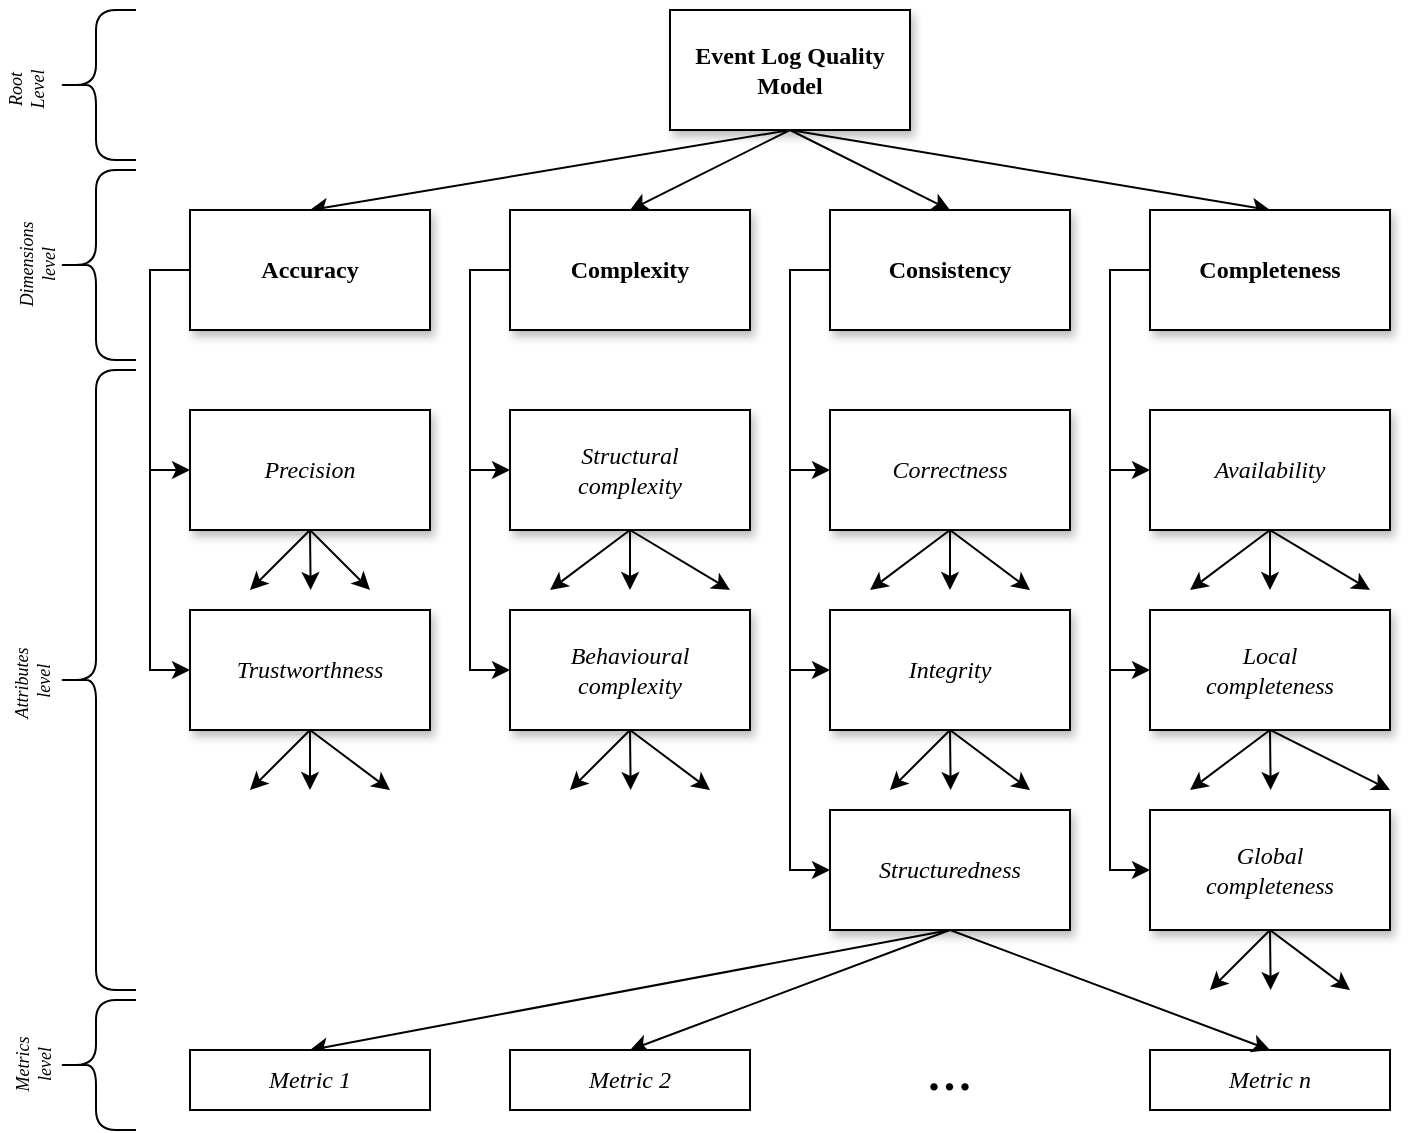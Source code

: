<mxfile version="20.3.0" type="device"><diagram id="vHGs0mIwXRWad7QEI15W" name="Page-1"><mxGraphModel dx="1422" dy="865" grid="1" gridSize="5" guides="1" tooltips="1" connect="1" arrows="1" fold="1" page="1" pageScale="1" pageWidth="850" pageHeight="1100" math="0" shadow="0"><root><mxCell id="0"/><mxCell id="1" parent="0"/><mxCell id="nG_LMjVuZ112fFesDC7K-26" style="edgeStyle=none;rounded=0;orthogonalLoop=1;jettySize=auto;html=1;exitX=0.5;exitY=1;exitDx=0;exitDy=0;entryX=0.5;entryY=0;entryDx=0;entryDy=0;fontFamily=Times New Roman;" parent="1" source="nG_LMjVuZ112fFesDC7K-1" target="nG_LMjVuZ112fFesDC7K-2" edge="1"><mxGeometry relative="1" as="geometry"/></mxCell><mxCell id="nG_LMjVuZ112fFesDC7K-27" style="edgeStyle=none;rounded=0;orthogonalLoop=1;jettySize=auto;html=1;exitX=0.5;exitY=1;exitDx=0;exitDy=0;entryX=0.5;entryY=0;entryDx=0;entryDy=0;fontFamily=Times New Roman;" parent="1" source="nG_LMjVuZ112fFesDC7K-1" target="nG_LMjVuZ112fFesDC7K-3" edge="1"><mxGeometry relative="1" as="geometry"/></mxCell><mxCell id="nG_LMjVuZ112fFesDC7K-28" style="edgeStyle=none;rounded=0;orthogonalLoop=1;jettySize=auto;html=1;exitX=0.5;exitY=1;exitDx=0;exitDy=0;entryX=0.5;entryY=0;entryDx=0;entryDy=0;fontFamily=Times New Roman;" parent="1" source="nG_LMjVuZ112fFesDC7K-1" target="nG_LMjVuZ112fFesDC7K-5" edge="1"><mxGeometry relative="1" as="geometry"/></mxCell><mxCell id="nG_LMjVuZ112fFesDC7K-29" style="edgeStyle=none;rounded=0;orthogonalLoop=1;jettySize=auto;html=1;exitX=0.5;exitY=1;exitDx=0;exitDy=0;entryX=0.5;entryY=0;entryDx=0;entryDy=0;fontFamily=Times New Roman;" parent="1" source="nG_LMjVuZ112fFesDC7K-1" target="nG_LMjVuZ112fFesDC7K-4" edge="1"><mxGeometry relative="1" as="geometry"/></mxCell><mxCell id="nG_LMjVuZ112fFesDC7K-1" value="&lt;b&gt;Event Log Quality Model&lt;/b&gt;" style="rounded=0;whiteSpace=wrap;html=1;gradientColor=none;shadow=1;fontFamily=Times New Roman;" parent="1" vertex="1"><mxGeometry x="360" y="100" width="120" height="60" as="geometry"/></mxCell><mxCell id="nG_LMjVuZ112fFesDC7K-45" style="edgeStyle=orthogonalEdgeStyle;rounded=0;orthogonalLoop=1;jettySize=auto;html=1;exitX=0;exitY=0.5;exitDx=0;exitDy=0;entryX=0;entryY=0.5;entryDx=0;entryDy=0;fontFamily=Times New Roman;" parent="1" source="nG_LMjVuZ112fFesDC7K-2" target="nG_LMjVuZ112fFesDC7K-11" edge="1"><mxGeometry relative="1" as="geometry"/></mxCell><mxCell id="nG_LMjVuZ112fFesDC7K-46" style="edgeStyle=orthogonalEdgeStyle;rounded=0;orthogonalLoop=1;jettySize=auto;html=1;exitX=0;exitY=0.5;exitDx=0;exitDy=0;entryX=0;entryY=0.5;entryDx=0;entryDy=0;fontFamily=Times New Roman;" parent="1" source="nG_LMjVuZ112fFesDC7K-2" target="nG_LMjVuZ112fFesDC7K-16" edge="1"><mxGeometry relative="1" as="geometry"/></mxCell><mxCell id="nG_LMjVuZ112fFesDC7K-48" style="edgeStyle=orthogonalEdgeStyle;rounded=0;orthogonalLoop=1;jettySize=auto;html=1;exitX=0;exitY=0.5;exitDx=0;exitDy=0;entryX=0;entryY=0.5;entryDx=0;entryDy=0;fontFamily=Times New Roman;" parent="1" source="nG_LMjVuZ112fFesDC7K-2" target="nG_LMjVuZ112fFesDC7K-17" edge="1"><mxGeometry relative="1" as="geometry"/></mxCell><mxCell id="nG_LMjVuZ112fFesDC7K-2" value="&lt;b&gt;Consistency&lt;span style=&quot;font-size: 0px; white-space: nowrap;&quot;&gt;%3CmxGraphModel%3E%3Croot%3E%3CmxCell%20id%3D%220%22%2F%3E%3CmxCell%20id%3D%221%22%20parent%3D%220%22%2F%3E%3CmxCell%20id%3D%222%22%20value%3D%22Event%20log%22%20style%3D%22rounded%3D0%3BwhiteSpace%3Dwrap%3Bhtml%3D1%3B%22%20vertex%3D%221%22%20parent%3D%221%22%3E%3CmxGeometry%20x%3D%22360%22%20y%3D%22100%22%20width%3D%22120%22%20height%3D%2260%22%20as%3D%22geometry%22%2F%3E%3C%2FmxCell%3E%3C%2Froot%3E%3C%2FmxGraphModel%3E&lt;/span&gt;&lt;/b&gt;" style="rounded=0;whiteSpace=wrap;html=1;gradientColor=none;shadow=1;fontFamily=Times New Roman;" parent="1" vertex="1"><mxGeometry x="440" y="200" width="120" height="60" as="geometry"/></mxCell><mxCell id="nG_LMjVuZ112fFesDC7K-43" style="edgeStyle=orthogonalEdgeStyle;rounded=0;orthogonalLoop=1;jettySize=auto;html=1;exitX=0;exitY=0.5;exitDx=0;exitDy=0;entryX=0;entryY=0.5;entryDx=0;entryDy=0;fontFamily=Times New Roman;" parent="1" source="nG_LMjVuZ112fFesDC7K-3" target="nG_LMjVuZ112fFesDC7K-15" edge="1"><mxGeometry relative="1" as="geometry"/></mxCell><mxCell id="nG_LMjVuZ112fFesDC7K-44" style="edgeStyle=orthogonalEdgeStyle;rounded=0;orthogonalLoop=1;jettySize=auto;html=1;exitX=0;exitY=0.5;exitDx=0;exitDy=0;entryX=0;entryY=0.5;entryDx=0;entryDy=0;fontFamily=Times New Roman;" parent="1" source="nG_LMjVuZ112fFesDC7K-3" target="nG_LMjVuZ112fFesDC7K-10" edge="1"><mxGeometry relative="1" as="geometry"/></mxCell><mxCell id="nG_LMjVuZ112fFesDC7K-3" value="&lt;b&gt;Complexity&lt;/b&gt;" style="rounded=0;whiteSpace=wrap;html=1;gradientColor=none;shadow=1;fontFamily=Times New Roman;" parent="1" vertex="1"><mxGeometry x="280" y="200" width="120" height="60" as="geometry"/></mxCell><mxCell id="nG_LMjVuZ112fFesDC7K-41" style="edgeStyle=orthogonalEdgeStyle;rounded=0;orthogonalLoop=1;jettySize=auto;html=1;exitX=0;exitY=0.5;exitDx=0;exitDy=0;entryX=0;entryY=0.5;entryDx=0;entryDy=0;fontFamily=Times New Roman;" parent="1" source="nG_LMjVuZ112fFesDC7K-4" target="nG_LMjVuZ112fFesDC7K-6" edge="1"><mxGeometry relative="1" as="geometry"/></mxCell><mxCell id="nG_LMjVuZ112fFesDC7K-42" style="edgeStyle=orthogonalEdgeStyle;rounded=0;orthogonalLoop=1;jettySize=auto;html=1;exitX=0;exitY=0.5;exitDx=0;exitDy=0;entryX=0;entryY=0.5;entryDx=0;entryDy=0;fontFamily=Times New Roman;" parent="1" source="nG_LMjVuZ112fFesDC7K-4" target="nG_LMjVuZ112fFesDC7K-13" edge="1"><mxGeometry relative="1" as="geometry"/></mxCell><mxCell id="nG_LMjVuZ112fFesDC7K-4" value="&lt;b&gt;Accuracy&lt;/b&gt;" style="rounded=0;whiteSpace=wrap;html=1;gradientColor=none;shadow=1;fontFamily=Times New Roman;" parent="1" vertex="1"><mxGeometry x="120" y="200" width="120" height="60" as="geometry"/></mxCell><mxCell id="nG_LMjVuZ112fFesDC7K-49" style="edgeStyle=orthogonalEdgeStyle;rounded=0;orthogonalLoop=1;jettySize=auto;html=1;exitX=0;exitY=0.5;exitDx=0;exitDy=0;entryX=0;entryY=0.5;entryDx=0;entryDy=0;fontFamily=Times New Roman;" parent="1" source="nG_LMjVuZ112fFesDC7K-5" target="nG_LMjVuZ112fFesDC7K-18" edge="1"><mxGeometry relative="1" as="geometry"/></mxCell><mxCell id="nG_LMjVuZ112fFesDC7K-50" style="edgeStyle=orthogonalEdgeStyle;rounded=0;orthogonalLoop=1;jettySize=auto;html=1;exitX=0;exitY=0.5;exitDx=0;exitDy=0;entryX=0;entryY=0.5;entryDx=0;entryDy=0;fontFamily=Times New Roman;" parent="1" source="nG_LMjVuZ112fFesDC7K-5" target="nG_LMjVuZ112fFesDC7K-9" edge="1"><mxGeometry relative="1" as="geometry"/></mxCell><mxCell id="nG_LMjVuZ112fFesDC7K-51" style="edgeStyle=orthogonalEdgeStyle;rounded=0;orthogonalLoop=1;jettySize=auto;html=1;exitX=0;exitY=0.5;exitDx=0;exitDy=0;entryX=0;entryY=0.5;entryDx=0;entryDy=0;fontFamily=Times New Roman;" parent="1" source="nG_LMjVuZ112fFesDC7K-5" target="nG_LMjVuZ112fFesDC7K-14" edge="1"><mxGeometry relative="1" as="geometry"/></mxCell><mxCell id="nG_LMjVuZ112fFesDC7K-5" value="&lt;b&gt;Completeness&lt;/b&gt;" style="rounded=0;whiteSpace=wrap;html=1;gradientColor=none;shadow=1;comic=0;glass=0;fontFamily=Times New Roman;" parent="1" vertex="1"><mxGeometry x="600" y="200" width="120" height="60" as="geometry"/></mxCell><mxCell id="nG_LMjVuZ112fFesDC7K-30" style="edgeStyle=none;rounded=0;orthogonalLoop=1;jettySize=auto;html=1;exitX=0.5;exitY=1;exitDx=0;exitDy=0;fontFamily=Times New Roman;" parent="1" source="nG_LMjVuZ112fFesDC7K-6" edge="1"><mxGeometry relative="1" as="geometry"><mxPoint x="150" y="390" as="targetPoint"/></mxGeometry></mxCell><mxCell id="nG_LMjVuZ112fFesDC7K-31" style="edgeStyle=none;rounded=0;orthogonalLoop=1;jettySize=auto;html=1;exitX=0.5;exitY=1;exitDx=0;exitDy=0;fontFamily=Times New Roman;" parent="1" source="nG_LMjVuZ112fFesDC7K-6" edge="1"><mxGeometry relative="1" as="geometry"><mxPoint x="210" y="390" as="targetPoint"/></mxGeometry></mxCell><mxCell id="nG_LMjVuZ112fFesDC7K-56" style="edgeStyle=none;rounded=0;orthogonalLoop=1;jettySize=auto;html=1;exitX=0.5;exitY=1;exitDx=0;exitDy=0;fontFamily=Times New Roman;" parent="1" source="nG_LMjVuZ112fFesDC7K-6" edge="1"><mxGeometry relative="1" as="geometry"><mxPoint x="180.333" y="390" as="targetPoint"/></mxGeometry></mxCell><mxCell id="nG_LMjVuZ112fFesDC7K-6" value="&lt;i&gt;Precision&lt;/i&gt;" style="rounded=0;whiteSpace=wrap;html=1;gradientColor=none;shadow=1;fontFamily=Times New Roman;" parent="1" vertex="1"><mxGeometry x="120" y="300" width="120" height="60" as="geometry"/></mxCell><mxCell id="nG_LMjVuZ112fFesDC7K-38" style="edgeStyle=none;rounded=0;orthogonalLoop=1;jettySize=auto;html=1;exitX=0.5;exitY=1;exitDx=0;exitDy=0;fontFamily=Times New Roman;" parent="1" source="nG_LMjVuZ112fFesDC7K-9" edge="1"><mxGeometry relative="1" as="geometry"><mxPoint x="620" y="390" as="targetPoint"/></mxGeometry></mxCell><mxCell id="nG_LMjVuZ112fFesDC7K-39" style="edgeStyle=none;rounded=0;orthogonalLoop=1;jettySize=auto;html=1;exitX=0.5;exitY=1;exitDx=0;exitDy=0;fontFamily=Times New Roman;" parent="1" source="nG_LMjVuZ112fFesDC7K-9" edge="1"><mxGeometry relative="1" as="geometry"><mxPoint x="660" y="390" as="targetPoint"/></mxGeometry></mxCell><mxCell id="nG_LMjVuZ112fFesDC7K-40" style="edgeStyle=none;rounded=0;orthogonalLoop=1;jettySize=auto;html=1;exitX=0.5;exitY=1;exitDx=0;exitDy=0;fontFamily=Times New Roman;" parent="1" source="nG_LMjVuZ112fFesDC7K-9" edge="1"><mxGeometry relative="1" as="geometry"><mxPoint x="710" y="390" as="targetPoint"/></mxGeometry></mxCell><mxCell id="nG_LMjVuZ112fFesDC7K-9" value="&lt;i&gt;Availability&lt;/i&gt;" style="rounded=0;whiteSpace=wrap;html=1;gradientColor=none;shadow=1;fontFamily=Times New Roman;" parent="1" vertex="1"><mxGeometry x="600" y="300" width="120" height="60" as="geometry"/></mxCell><mxCell id="nG_LMjVuZ112fFesDC7K-32" style="edgeStyle=none;rounded=0;orthogonalLoop=1;jettySize=auto;html=1;exitX=0.5;exitY=1;exitDx=0;exitDy=0;fontFamily=Times New Roman;" parent="1" source="nG_LMjVuZ112fFesDC7K-10" edge="1"><mxGeometry relative="1" as="geometry"><mxPoint x="300" y="390" as="targetPoint"/></mxGeometry></mxCell><mxCell id="nG_LMjVuZ112fFesDC7K-33" style="edgeStyle=none;rounded=0;orthogonalLoop=1;jettySize=auto;html=1;exitX=0.5;exitY=1;exitDx=0;exitDy=0;fontFamily=Times New Roman;" parent="1" source="nG_LMjVuZ112fFesDC7K-10" edge="1"><mxGeometry relative="1" as="geometry"><mxPoint x="340" y="390" as="targetPoint"/></mxGeometry></mxCell><mxCell id="nG_LMjVuZ112fFesDC7K-34" style="edgeStyle=none;rounded=0;orthogonalLoop=1;jettySize=auto;html=1;exitX=0.5;exitY=1;exitDx=0;exitDy=0;fontFamily=Times New Roman;" parent="1" source="nG_LMjVuZ112fFesDC7K-10" edge="1"><mxGeometry relative="1" as="geometry"><mxPoint x="390" y="390" as="targetPoint"/></mxGeometry></mxCell><mxCell id="nG_LMjVuZ112fFesDC7K-10" value="&lt;i&gt;Structural&lt;br&gt;complexity&lt;/i&gt;" style="rounded=0;whiteSpace=wrap;html=1;gradientColor=none;shadow=1;fontFamily=Times New Roman;" parent="1" vertex="1"><mxGeometry x="280" y="300" width="120" height="60" as="geometry"/></mxCell><mxCell id="nG_LMjVuZ112fFesDC7K-35" style="edgeStyle=none;rounded=0;orthogonalLoop=1;jettySize=auto;html=1;exitX=0.5;exitY=1;exitDx=0;exitDy=0;fontFamily=Times New Roman;" parent="1" source="nG_LMjVuZ112fFesDC7K-11" edge="1"><mxGeometry relative="1" as="geometry"><mxPoint x="460" y="390" as="targetPoint"/></mxGeometry></mxCell><mxCell id="nG_LMjVuZ112fFesDC7K-36" style="edgeStyle=none;rounded=0;orthogonalLoop=1;jettySize=auto;html=1;exitX=0.5;exitY=1;exitDx=0;exitDy=0;fontFamily=Times New Roman;" parent="1" source="nG_LMjVuZ112fFesDC7K-11" edge="1"><mxGeometry relative="1" as="geometry"><mxPoint x="500" y="390" as="targetPoint"/></mxGeometry></mxCell><mxCell id="nG_LMjVuZ112fFesDC7K-37" style="edgeStyle=none;rounded=0;orthogonalLoop=1;jettySize=auto;html=1;exitX=0.5;exitY=1;exitDx=0;exitDy=0;fontFamily=Times New Roman;" parent="1" source="nG_LMjVuZ112fFesDC7K-11" edge="1"><mxGeometry relative="1" as="geometry"><mxPoint x="540" y="390" as="targetPoint"/></mxGeometry></mxCell><mxCell id="nG_LMjVuZ112fFesDC7K-11" value="&lt;i&gt;Correctness&lt;/i&gt;" style="rounded=0;whiteSpace=wrap;html=1;gradientColor=none;shadow=1;fontFamily=Times New Roman;" parent="1" vertex="1"><mxGeometry x="440" y="300" width="120" height="60" as="geometry"/></mxCell><mxCell id="nG_LMjVuZ112fFesDC7K-55" style="edgeStyle=none;rounded=0;orthogonalLoop=1;jettySize=auto;html=1;exitX=0.5;exitY=1;exitDx=0;exitDy=0;fontFamily=Times New Roman;" parent="1" source="nG_LMjVuZ112fFesDC7K-13" edge="1"><mxGeometry relative="1" as="geometry"><mxPoint x="150" y="490" as="targetPoint"/></mxGeometry></mxCell><mxCell id="nG_LMjVuZ112fFesDC7K-57" style="edgeStyle=none;rounded=0;orthogonalLoop=1;jettySize=auto;html=1;exitX=0.5;exitY=1;exitDx=0;exitDy=0;fontFamily=Times New Roman;" parent="1" source="nG_LMjVuZ112fFesDC7K-13" edge="1"><mxGeometry relative="1" as="geometry"><mxPoint x="180" y="490" as="targetPoint"/></mxGeometry></mxCell><mxCell id="nG_LMjVuZ112fFesDC7K-58" style="edgeStyle=none;rounded=0;orthogonalLoop=1;jettySize=auto;html=1;exitX=0.5;exitY=1;exitDx=0;exitDy=0;fontFamily=Times New Roman;" parent="1" source="nG_LMjVuZ112fFesDC7K-13" edge="1"><mxGeometry relative="1" as="geometry"><mxPoint x="220" y="490" as="targetPoint"/></mxGeometry></mxCell><mxCell id="nG_LMjVuZ112fFesDC7K-13" value="&lt;i&gt;Trustworthness&lt;/i&gt;" style="rounded=0;whiteSpace=wrap;html=1;gradientColor=none;shadow=1;fontFamily=Times New Roman;" parent="1" vertex="1"><mxGeometry x="120" y="400" width="120" height="60" as="geometry"/></mxCell><mxCell id="nG_LMjVuZ112fFesDC7K-65" style="edgeStyle=none;rounded=0;orthogonalLoop=1;jettySize=auto;html=1;exitX=0.5;exitY=1;exitDx=0;exitDy=0;fontFamily=Times New Roman;" parent="1" source="nG_LMjVuZ112fFesDC7K-14" edge="1"><mxGeometry relative="1" as="geometry"><mxPoint x="620" y="490" as="targetPoint"/></mxGeometry></mxCell><mxCell id="nG_LMjVuZ112fFesDC7K-66" style="edgeStyle=none;rounded=0;orthogonalLoop=1;jettySize=auto;html=1;exitX=0.5;exitY=1;exitDx=0;exitDy=0;fontFamily=Times New Roman;" parent="1" source="nG_LMjVuZ112fFesDC7K-14" edge="1"><mxGeometry relative="1" as="geometry"><mxPoint x="660.333" y="490" as="targetPoint"/></mxGeometry></mxCell><mxCell id="nG_LMjVuZ112fFesDC7K-67" style="edgeStyle=none;rounded=0;orthogonalLoop=1;jettySize=auto;html=1;exitX=0.5;exitY=1;exitDx=0;exitDy=0;fontFamily=Times New Roman;" parent="1" source="nG_LMjVuZ112fFesDC7K-14" edge="1"><mxGeometry relative="1" as="geometry"><mxPoint x="720" y="490" as="targetPoint"/></mxGeometry></mxCell><mxCell id="nG_LMjVuZ112fFesDC7K-14" value="&lt;i&gt;Local &lt;br&gt;completeness&lt;/i&gt;" style="rounded=0;whiteSpace=wrap;html=1;shadow=1;fontFamily=Times New Roman;" parent="1" vertex="1"><mxGeometry x="600" y="400" width="120" height="60" as="geometry"/></mxCell><mxCell id="nG_LMjVuZ112fFesDC7K-59" style="edgeStyle=none;rounded=0;orthogonalLoop=1;jettySize=auto;html=1;exitX=0.5;exitY=1;exitDx=0;exitDy=0;fontFamily=Times New Roman;" parent="1" source="nG_LMjVuZ112fFesDC7K-15" edge="1"><mxGeometry relative="1" as="geometry"><mxPoint x="310" y="490" as="targetPoint"/></mxGeometry></mxCell><mxCell id="nG_LMjVuZ112fFesDC7K-60" style="edgeStyle=none;rounded=0;orthogonalLoop=1;jettySize=auto;html=1;exitX=0.5;exitY=1;exitDx=0;exitDy=0;fontFamily=Times New Roman;" parent="1" source="nG_LMjVuZ112fFesDC7K-15" edge="1"><mxGeometry relative="1" as="geometry"><mxPoint x="340.333" y="490" as="targetPoint"/></mxGeometry></mxCell><mxCell id="nG_LMjVuZ112fFesDC7K-61" style="edgeStyle=none;rounded=0;orthogonalLoop=1;jettySize=auto;html=1;exitX=0.5;exitY=1;exitDx=0;exitDy=0;fontFamily=Times New Roman;" parent="1" source="nG_LMjVuZ112fFesDC7K-15" edge="1"><mxGeometry relative="1" as="geometry"><mxPoint x="380" y="490" as="targetPoint"/></mxGeometry></mxCell><mxCell id="nG_LMjVuZ112fFesDC7K-15" value="&lt;i&gt;Behavioural &lt;br&gt;complexity&lt;/i&gt;" style="rounded=0;whiteSpace=wrap;html=1;gradientColor=none;shadow=1;fontFamily=Times New Roman;" parent="1" vertex="1"><mxGeometry x="280" y="400" width="120" height="60" as="geometry"/></mxCell><mxCell id="nG_LMjVuZ112fFesDC7K-62" style="edgeStyle=none;rounded=0;orthogonalLoop=1;jettySize=auto;html=1;exitX=0.5;exitY=1;exitDx=0;exitDy=0;fontFamily=Times New Roman;" parent="1" source="nG_LMjVuZ112fFesDC7K-16" edge="1"><mxGeometry relative="1" as="geometry"><mxPoint x="470" y="490" as="targetPoint"/></mxGeometry></mxCell><mxCell id="nG_LMjVuZ112fFesDC7K-63" style="edgeStyle=none;rounded=0;orthogonalLoop=1;jettySize=auto;html=1;exitX=0.5;exitY=1;exitDx=0;exitDy=0;fontFamily=Times New Roman;" parent="1" source="nG_LMjVuZ112fFesDC7K-16" edge="1"><mxGeometry relative="1" as="geometry"><mxPoint x="500.333" y="490" as="targetPoint"/></mxGeometry></mxCell><mxCell id="nG_LMjVuZ112fFesDC7K-64" style="edgeStyle=none;rounded=0;orthogonalLoop=1;jettySize=auto;html=1;exitX=0.5;exitY=1;exitDx=0;exitDy=0;fontFamily=Times New Roman;" parent="1" source="nG_LMjVuZ112fFesDC7K-16" edge="1"><mxGeometry relative="1" as="geometry"><mxPoint x="540" y="490" as="targetPoint"/></mxGeometry></mxCell><mxCell id="nG_LMjVuZ112fFesDC7K-16" value="&lt;i&gt;Integrity&lt;/i&gt;" style="rounded=0;whiteSpace=wrap;html=1;gradientColor=none;shadow=1;fontFamily=Times New Roman;" parent="1" vertex="1"><mxGeometry x="440" y="400" width="120" height="60" as="geometry"/></mxCell><mxCell id="nG_LMjVuZ112fFesDC7K-24" style="rounded=0;orthogonalLoop=1;jettySize=auto;html=1;exitX=0.5;exitY=1;exitDx=0;exitDy=0;entryX=0.5;entryY=0;entryDx=0;entryDy=0;fontFamily=Times New Roman;" parent="1" source="nG_LMjVuZ112fFesDC7K-17" target="nG_LMjVuZ112fFesDC7K-20" edge="1"><mxGeometry relative="1" as="geometry"/></mxCell><mxCell id="nG_LMjVuZ112fFesDC7K-25" style="edgeStyle=none;rounded=0;orthogonalLoop=1;jettySize=auto;html=1;exitX=0.5;exitY=1;exitDx=0;exitDy=0;entryX=0.5;entryY=0;entryDx=0;entryDy=0;fontFamily=Times New Roman;" parent="1" source="nG_LMjVuZ112fFesDC7K-17" target="nG_LMjVuZ112fFesDC7K-19" edge="1"><mxGeometry relative="1" as="geometry"/></mxCell><mxCell id="nG_LMjVuZ112fFesDC7K-17" value="&lt;i&gt;Structuredness&lt;/i&gt;" style="rounded=0;whiteSpace=wrap;html=1;gradientColor=none;shadow=1;fontFamily=Times New Roman;" parent="1" vertex="1"><mxGeometry x="440" y="500" width="120" height="60" as="geometry"/></mxCell><mxCell id="nG_LMjVuZ112fFesDC7K-68" style="edgeStyle=none;rounded=0;orthogonalLoop=1;jettySize=auto;html=1;exitX=0.5;exitY=1;exitDx=0;exitDy=0;fontFamily=Times New Roman;" parent="1" source="nG_LMjVuZ112fFesDC7K-18" edge="1"><mxGeometry relative="1" as="geometry"><mxPoint x="630" y="590" as="targetPoint"/></mxGeometry></mxCell><mxCell id="nG_LMjVuZ112fFesDC7K-69" style="edgeStyle=none;rounded=0;orthogonalLoop=1;jettySize=auto;html=1;exitX=0.5;exitY=1;exitDx=0;exitDy=0;fontFamily=Times New Roman;" parent="1" source="nG_LMjVuZ112fFesDC7K-18" edge="1"><mxGeometry relative="1" as="geometry"><mxPoint x="660.333" y="590" as="targetPoint"/></mxGeometry></mxCell><mxCell id="nG_LMjVuZ112fFesDC7K-70" style="edgeStyle=none;rounded=0;orthogonalLoop=1;jettySize=auto;html=1;exitX=0.5;exitY=1;exitDx=0;exitDy=0;fontFamily=Times New Roman;" parent="1" source="nG_LMjVuZ112fFesDC7K-18" edge="1"><mxGeometry relative="1" as="geometry"><mxPoint x="700" y="590" as="targetPoint"/></mxGeometry></mxCell><mxCell id="nG_LMjVuZ112fFesDC7K-18" value="&lt;i&gt;Global &lt;br&gt;completeness&lt;/i&gt;" style="rounded=0;whiteSpace=wrap;html=1;gradientColor=none;shadow=1;fontFamily=Times New Roman;" parent="1" vertex="1"><mxGeometry x="600" y="500" width="120" height="60" as="geometry"/></mxCell><mxCell id="nG_LMjVuZ112fFesDC7K-19" value="&lt;i&gt;Metric 1&lt;/i&gt;" style="rounded=0;whiteSpace=wrap;html=1;fontFamily=Times New Roman;" parent="1" vertex="1"><mxGeometry x="120" y="620" width="120" height="30" as="geometry"/></mxCell><mxCell id="nG_LMjVuZ112fFesDC7K-20" value="&lt;i&gt;Metric 2&lt;/i&gt;" style="rounded=0;whiteSpace=wrap;html=1;fontFamily=Times New Roman;" parent="1" vertex="1"><mxGeometry x="280" y="620" width="120" height="30" as="geometry"/></mxCell><mxCell id="nG_LMjVuZ112fFesDC7K-21" value="&lt;i&gt;Metric n&lt;/i&gt;" style="rounded=0;whiteSpace=wrap;html=1;fontFamily=Times New Roman;" parent="1" vertex="1"><mxGeometry x="600" y="620" width="120" height="30" as="geometry"/></mxCell><mxCell id="nG_LMjVuZ112fFesDC7K-23" value="" style="endArrow=classic;html=1;exitX=0.5;exitY=1;exitDx=0;exitDy=0;entryX=0.5;entryY=0;entryDx=0;entryDy=0;fontFamily=Times New Roman;" parent="1" source="nG_LMjVuZ112fFesDC7K-17" target="nG_LMjVuZ112fFesDC7K-21" edge="1"><mxGeometry width="50" height="50" relative="1" as="geometry"><mxPoint x="120" y="720" as="sourcePoint"/><mxPoint x="170" y="670" as="targetPoint"/></mxGeometry></mxCell><mxCell id="nG_LMjVuZ112fFesDC7K-72" value="" style="shape=curlyBracket;whiteSpace=wrap;html=1;rounded=1;shadow=0;glass=0;comic=0;gradientColor=none;fontFamily=Times New Roman;" parent="1" vertex="1"><mxGeometry x="53" y="100" width="40" height="75" as="geometry"/></mxCell><mxCell id="nG_LMjVuZ112fFesDC7K-73" value="&lt;i style=&quot;font-size: 9px;&quot;&gt;Root &lt;br style=&quot;font-size: 9px;&quot;&gt;Level&lt;br style=&quot;font-size: 9px;&quot;&gt;&lt;/i&gt;" style="text;html=1;resizable=0;points=[];autosize=1;align=center;verticalAlign=top;spacingTop=-4;rotation=-90;fontSize=9;fontFamily=Times New Roman;" parent="1" vertex="1"><mxGeometry x="20" y="125" width="40" height="30" as="geometry"/></mxCell><mxCell id="nG_LMjVuZ112fFesDC7K-74" value="" style="shape=curlyBracket;whiteSpace=wrap;html=1;rounded=1;shadow=0;glass=0;comic=0;gradientColor=none;fontFamily=Times New Roman;" parent="1" vertex="1"><mxGeometry x="53" y="180" width="40" height="95" as="geometry"/></mxCell><mxCell id="nG_LMjVuZ112fFesDC7K-75" value="&lt;i style=&quot;font-size: 9px&quot;&gt;Dimensions &lt;br&gt;level&lt;br style=&quot;font-size: 9px&quot;&gt;&lt;/i&gt;" style="text;html=1;resizable=0;points=[];autosize=1;align=center;verticalAlign=top;spacingTop=-4;rotation=-90;fontSize=9;fontFamily=Times New Roman;" parent="1" vertex="1"><mxGeometry x="5" y="217.5" width="70" height="20" as="geometry"/></mxCell><mxCell id="nG_LMjVuZ112fFesDC7K-76" value="" style="shape=curlyBracket;whiteSpace=wrap;html=1;rounded=1;shadow=0;glass=0;comic=0;gradientColor=none;fontFamily=Times New Roman;" parent="1" vertex="1"><mxGeometry x="53" y="280" width="40" height="310" as="geometry"/></mxCell><mxCell id="nG_LMjVuZ112fFesDC7K-77" value="&lt;i style=&quot;font-size: 9px&quot;&gt;Attributes&lt;br&gt;&amp;nbsp;level&lt;br style=&quot;font-size: 9px&quot;&gt;&lt;/i&gt;" style="text;html=1;resizable=0;points=[];autosize=1;align=center;verticalAlign=top;spacingTop=-4;rotation=-90;fontSize=9;fontFamily=Times New Roman;" parent="1" vertex="1"><mxGeometry x="15" y="425" width="50" height="25" as="geometry"/></mxCell><mxCell id="nG_LMjVuZ112fFesDC7K-78" value="" style="shape=curlyBracket;whiteSpace=wrap;html=1;rounded=1;shadow=0;glass=0;comic=0;gradientColor=none;fontFamily=Times New Roman;" parent="1" vertex="1"><mxGeometry x="53" y="595" width="40" height="65" as="geometry"/></mxCell><mxCell id="nG_LMjVuZ112fFesDC7K-79" value="&lt;i style=&quot;font-size: 9px&quot;&gt;Metrics &lt;br&gt;level&lt;br style=&quot;font-size: 9px&quot;&gt;&lt;/i&gt;" style="text;html=1;resizable=0;points=[];autosize=1;align=center;verticalAlign=top;spacingTop=-4;rotation=-90;fontSize=9;fontFamily=Times New Roman;" parent="1" vertex="1"><mxGeometry x="18" y="615" width="45" height="25" as="geometry"/></mxCell><mxCell id="nG_LMjVuZ112fFesDC7K-80" value="&lt;i style=&quot;font-size: 31px;&quot;&gt;...&lt;br style=&quot;font-size: 31px;&quot;&gt;&lt;/i&gt;" style="text;html=1;resizable=0;points=[];autosize=1;align=center;verticalAlign=top;spacingTop=-4;rotation=0;fontSize=31;fontFamily=Times New Roman;" parent="1" vertex="1"><mxGeometry x="490" y="607.5" width="20" height="15" as="geometry"/></mxCell></root></mxGraphModel></diagram></mxfile>